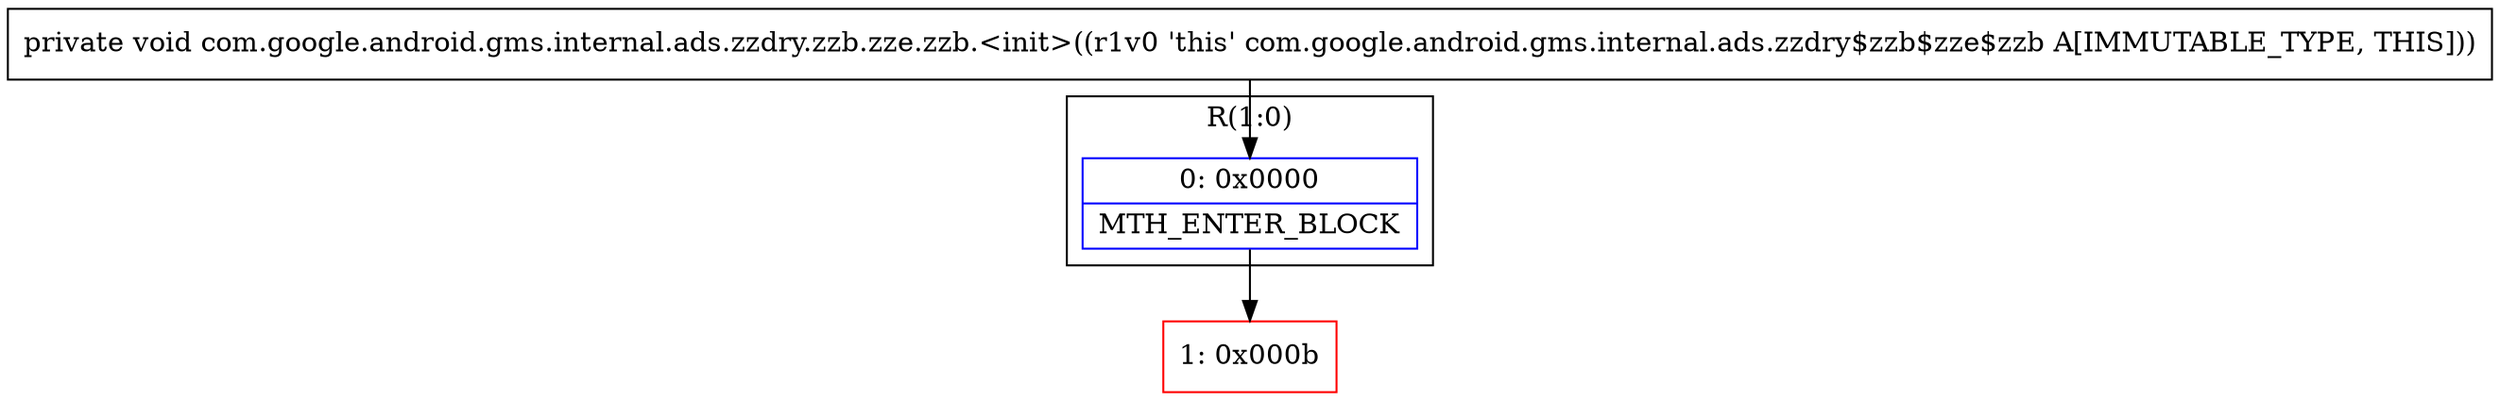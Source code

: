 digraph "CFG forcom.google.android.gms.internal.ads.zzdry.zzb.zze.zzb.\<init\>()V" {
subgraph cluster_Region_272509633 {
label = "R(1:0)";
node [shape=record,color=blue];
Node_0 [shape=record,label="{0\:\ 0x0000|MTH_ENTER_BLOCK\l}"];
}
Node_1 [shape=record,color=red,label="{1\:\ 0x000b}"];
MethodNode[shape=record,label="{private void com.google.android.gms.internal.ads.zzdry.zzb.zze.zzb.\<init\>((r1v0 'this' com.google.android.gms.internal.ads.zzdry$zzb$zze$zzb A[IMMUTABLE_TYPE, THIS])) }"];
MethodNode -> Node_0;
Node_0 -> Node_1;
}

